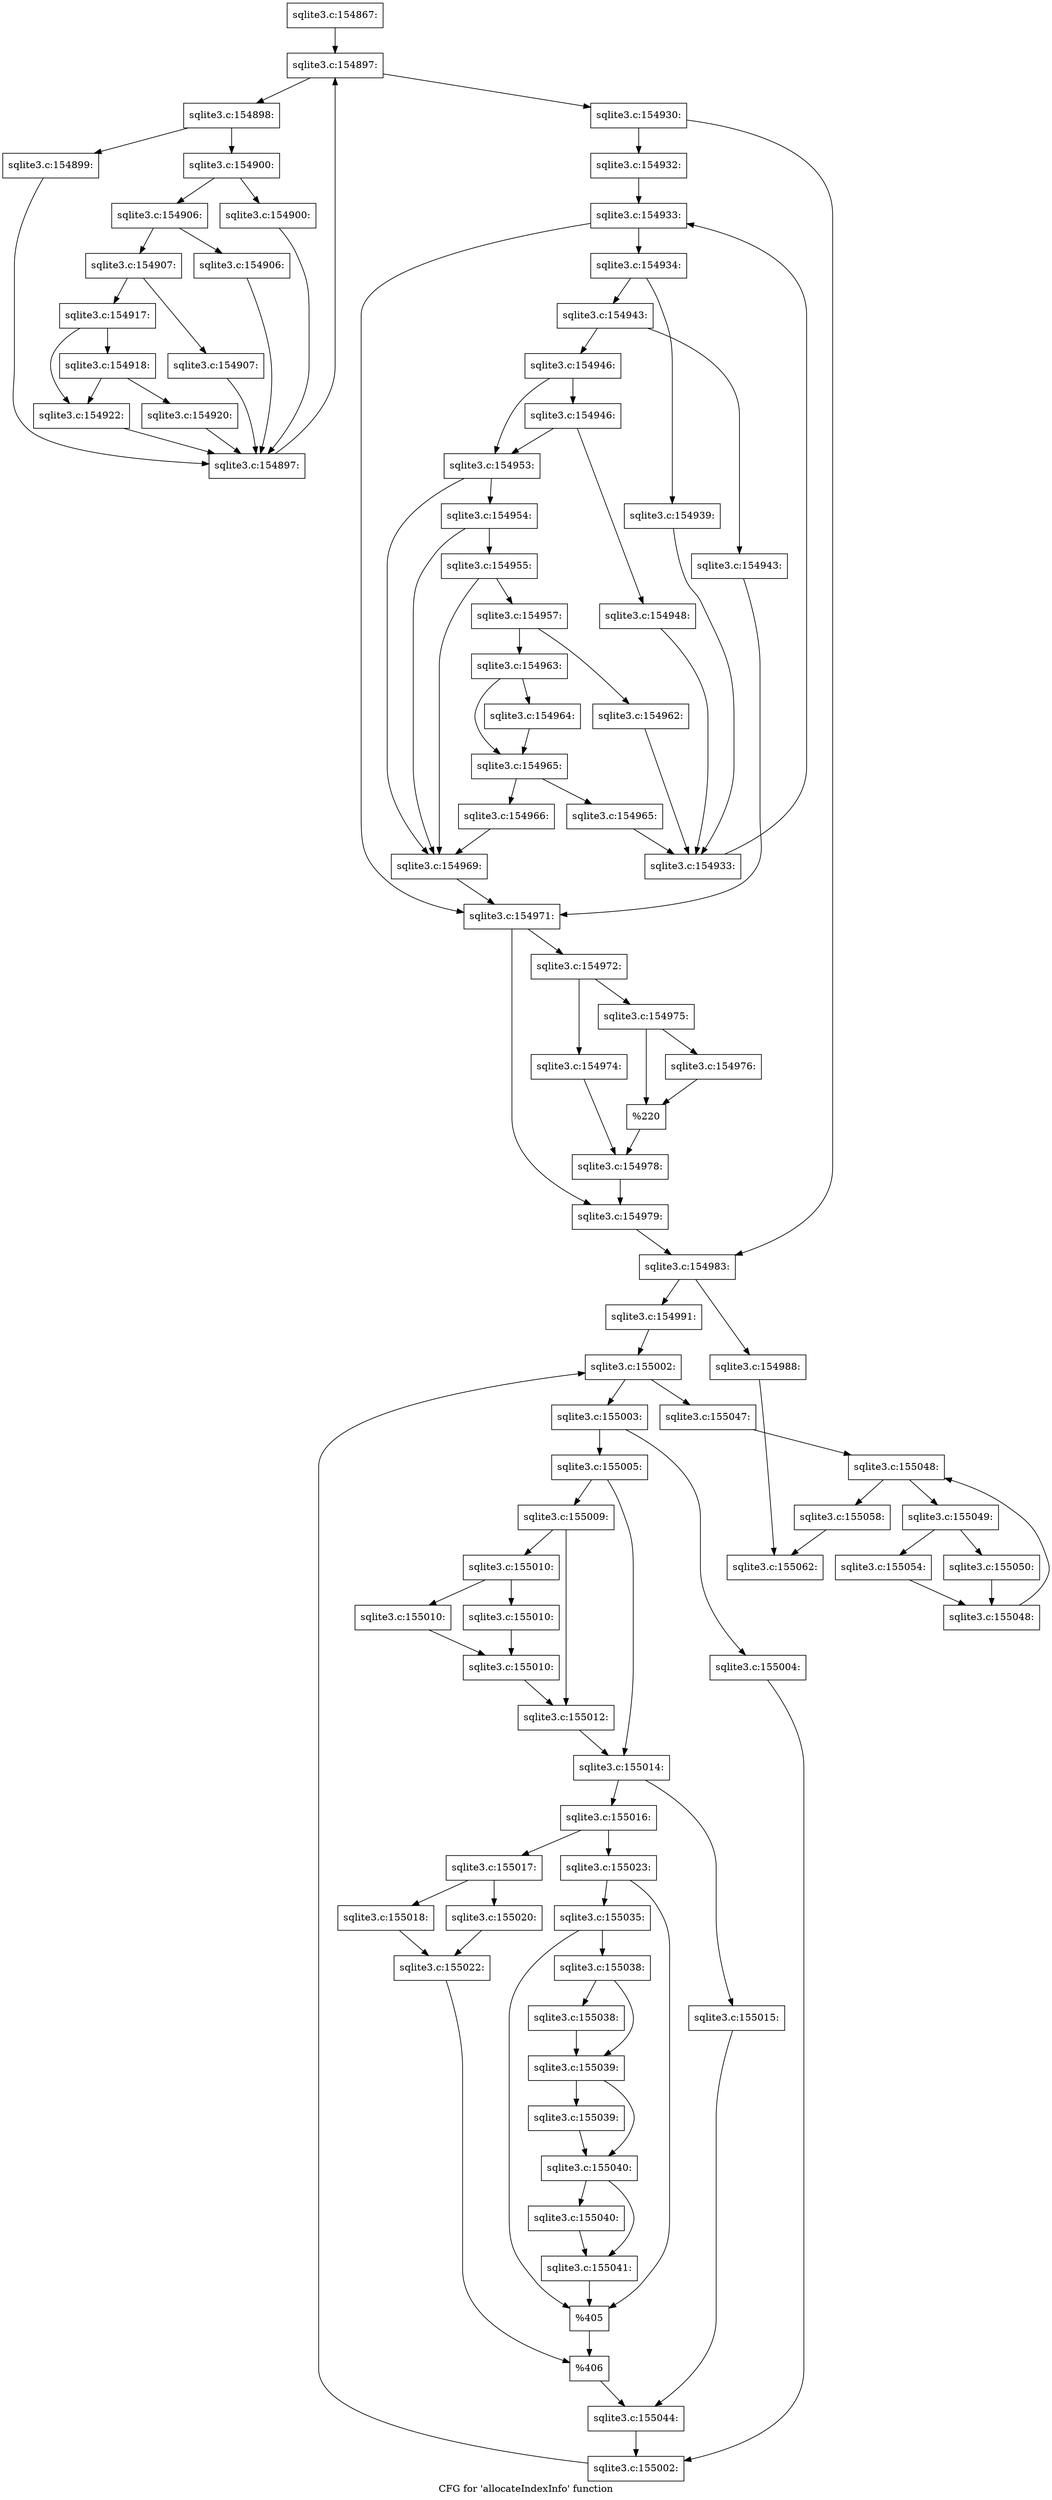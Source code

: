digraph "CFG for 'allocateIndexInfo' function" {
	label="CFG for 'allocateIndexInfo' function";

	Node0x55c0f96bd6b0 [shape=record,label="{sqlite3.c:154867:}"];
	Node0x55c0f96bd6b0 -> Node0x55c0f96d5840;
	Node0x55c0f96d5840 [shape=record,label="{sqlite3.c:154897:}"];
	Node0x55c0f96d5840 -> Node0x55c0f96d5a60;
	Node0x55c0f96d5840 -> Node0x55c0f96d5280;
	Node0x55c0f96d5a60 [shape=record,label="{sqlite3.c:154898:}"];
	Node0x55c0f96d5a60 -> Node0x55c0f96d6460;
	Node0x55c0f96d5a60 -> Node0x55c0f96d64b0;
	Node0x55c0f96d6460 [shape=record,label="{sqlite3.c:154899:}"];
	Node0x55c0f96d6460 -> Node0x55c0f96d59d0;
	Node0x55c0f96d64b0 [shape=record,label="{sqlite3.c:154900:}"];
	Node0x55c0f96d64b0 -> Node0x55c0f96d6be0;
	Node0x55c0f96d64b0 -> Node0x55c0f96d6c30;
	Node0x55c0f96d6be0 [shape=record,label="{sqlite3.c:154900:}"];
	Node0x55c0f96d6be0 -> Node0x55c0f96d59d0;
	Node0x55c0f96d6c30 [shape=record,label="{sqlite3.c:154906:}"];
	Node0x55c0f96d6c30 -> Node0x55c0f96d72c0;
	Node0x55c0f96d6c30 -> Node0x55c0f96d7310;
	Node0x55c0f96d72c0 [shape=record,label="{sqlite3.c:154906:}"];
	Node0x55c0f96d72c0 -> Node0x55c0f96d59d0;
	Node0x55c0f96d7310 [shape=record,label="{sqlite3.c:154907:}"];
	Node0x55c0f96d7310 -> Node0x55c0f96d7a90;
	Node0x55c0f96d7310 -> Node0x55c0f96d7ae0;
	Node0x55c0f96d7a90 [shape=record,label="{sqlite3.c:154907:}"];
	Node0x55c0f96d7a90 -> Node0x55c0f96d59d0;
	Node0x55c0f96d7ae0 [shape=record,label="{sqlite3.c:154917:}"];
	Node0x55c0f96d7ae0 -> Node0x55c0f96d8270;
	Node0x55c0f96d7ae0 -> Node0x55c0f96d8220;
	Node0x55c0f96d8270 [shape=record,label="{sqlite3.c:154918:}"];
	Node0x55c0f96d8270 -> Node0x55c0f96d8220;
	Node0x55c0f96d8270 -> Node0x55c0f96d81d0;
	Node0x55c0f96d81d0 [shape=record,label="{sqlite3.c:154920:}"];
	Node0x55c0f96d81d0 -> Node0x55c0f96d59d0;
	Node0x55c0f96d8220 [shape=record,label="{sqlite3.c:154922:}"];
	Node0x55c0f96d8220 -> Node0x55c0f96d59d0;
	Node0x55c0f96d59d0 [shape=record,label="{sqlite3.c:154897:}"];
	Node0x55c0f96d59d0 -> Node0x55c0f96d5840;
	Node0x55c0f96d5280 [shape=record,label="{sqlite3.c:154930:}"];
	Node0x55c0f96d5280 -> Node0x55c0f96d9e70;
	Node0x55c0f96d5280 -> Node0x55c0f96d9ec0;
	Node0x55c0f96d9e70 [shape=record,label="{sqlite3.c:154932:}"];
	Node0x55c0f96d9e70 -> Node0x55c0f96da850;
	Node0x55c0f96da850 [shape=record,label="{sqlite3.c:154933:}"];
	Node0x55c0f96da850 -> Node0x55c0f96daa70;
	Node0x55c0f96da850 -> Node0x55c0f96da6a0;
	Node0x55c0f96daa70 [shape=record,label="{sqlite3.c:154934:}"];
	Node0x55c0f96daa70 -> Node0x55c0f96db9b0;
	Node0x55c0f96daa70 -> Node0x55c0f96dba00;
	Node0x55c0f96db9b0 [shape=record,label="{sqlite3.c:154939:}"];
	Node0x55c0f96db9b0 -> Node0x55c0f96da9e0;
	Node0x55c0f96dba00 [shape=record,label="{sqlite3.c:154943:}"];
	Node0x55c0f96dba00 -> Node0x55c0f96dbf70;
	Node0x55c0f96dba00 -> Node0x55c0f96dbfc0;
	Node0x55c0f96dbf70 [shape=record,label="{sqlite3.c:154943:}"];
	Node0x55c0f96dbf70 -> Node0x55c0f96da6a0;
	Node0x55c0f96dbfc0 [shape=record,label="{sqlite3.c:154946:}"];
	Node0x55c0f96dbfc0 -> Node0x55c0f96dca70;
	Node0x55c0f96dbfc0 -> Node0x55c0f96dca20;
	Node0x55c0f96dca70 [shape=record,label="{sqlite3.c:154946:}"];
	Node0x55c0f96dca70 -> Node0x55c0f96dc9d0;
	Node0x55c0f96dca70 -> Node0x55c0f96dca20;
	Node0x55c0f96dc9d0 [shape=record,label="{sqlite3.c:154948:}"];
	Node0x55c0f96dc9d0 -> Node0x55c0f96da9e0;
	Node0x55c0f96dca20 [shape=record,label="{sqlite3.c:154953:}"];
	Node0x55c0f96dca20 -> Node0x55c0f96dd800;
	Node0x55c0f96dca20 -> Node0x55c0f96dd730;
	Node0x55c0f96dd800 [shape=record,label="{sqlite3.c:154954:}"];
	Node0x55c0f96dd800 -> Node0x55c0f96dd780;
	Node0x55c0f96dd800 -> Node0x55c0f96dd730;
	Node0x55c0f96dd780 [shape=record,label="{sqlite3.c:154955:}"];
	Node0x55c0f96dd780 -> Node0x55c0f96dd6e0;
	Node0x55c0f96dd780 -> Node0x55c0f96dd730;
	Node0x55c0f96dd6e0 [shape=record,label="{sqlite3.c:154957:}"];
	Node0x55c0f96dd6e0 -> Node0x55c0f96df170;
	Node0x55c0f96dd6e0 -> Node0x55c0f96df1c0;
	Node0x55c0f96df170 [shape=record,label="{sqlite3.c:154962:}"];
	Node0x55c0f96df170 -> Node0x55c0f96da9e0;
	Node0x55c0f96df1c0 [shape=record,label="{sqlite3.c:154963:}"];
	Node0x55c0f96df1c0 -> Node0x55c0f96dfe90;
	Node0x55c0f96df1c0 -> Node0x55c0f96dfee0;
	Node0x55c0f96dfe90 [shape=record,label="{sqlite3.c:154964:}"];
	Node0x55c0f96dfe90 -> Node0x55c0f96dfee0;
	Node0x55c0f96dfee0 [shape=record,label="{sqlite3.c:154965:}"];
	Node0x55c0f96dfee0 -> Node0x55c0f96e03d0;
	Node0x55c0f96dfee0 -> Node0x55c0f96e0420;
	Node0x55c0f96e03d0 [shape=record,label="{sqlite3.c:154965:}"];
	Node0x55c0f96e03d0 -> Node0x55c0f96da9e0;
	Node0x55c0f96e0420 [shape=record,label="{sqlite3.c:154966:}"];
	Node0x55c0f96e0420 -> Node0x55c0f96dd730;
	Node0x55c0f96dd730 [shape=record,label="{sqlite3.c:154969:}"];
	Node0x55c0f96dd730 -> Node0x55c0f96da6a0;
	Node0x55c0f96da9e0 [shape=record,label="{sqlite3.c:154933:}"];
	Node0x55c0f96da9e0 -> Node0x55c0f96da850;
	Node0x55c0f96da6a0 [shape=record,label="{sqlite3.c:154971:}"];
	Node0x55c0f96da6a0 -> Node0x55c0f96e1080;
	Node0x55c0f96da6a0 -> Node0x55c0f96e10d0;
	Node0x55c0f96e1080 [shape=record,label="{sqlite3.c:154972:}"];
	Node0x55c0f96e1080 -> Node0x55c0f96e1600;
	Node0x55c0f96e1080 -> Node0x55c0f96e16a0;
	Node0x55c0f96e1600 [shape=record,label="{sqlite3.c:154974:}"];
	Node0x55c0f96e1600 -> Node0x55c0f96e1650;
	Node0x55c0f96e16a0 [shape=record,label="{sqlite3.c:154975:}"];
	Node0x55c0f96e16a0 -> Node0x55c0f96e2470;
	Node0x55c0f96e16a0 -> Node0x55c0f96e24c0;
	Node0x55c0f96e2470 [shape=record,label="{sqlite3.c:154976:}"];
	Node0x55c0f96e2470 -> Node0x55c0f96e24c0;
	Node0x55c0f96e24c0 [shape=record,label="{%220}"];
	Node0x55c0f96e24c0 -> Node0x55c0f96e1650;
	Node0x55c0f96e1650 [shape=record,label="{sqlite3.c:154978:}"];
	Node0x55c0f96e1650 -> Node0x55c0f96e10d0;
	Node0x55c0f96e10d0 [shape=record,label="{sqlite3.c:154979:}"];
	Node0x55c0f96e10d0 -> Node0x55c0f96d9ec0;
	Node0x55c0f96d9ec0 [shape=record,label="{sqlite3.c:154983:}"];
	Node0x55c0f96d9ec0 -> Node0x55c0f96e3dc0;
	Node0x55c0f96d9ec0 -> Node0x55c0f96e3e10;
	Node0x55c0f96e3dc0 [shape=record,label="{sqlite3.c:154988:}"];
	Node0x55c0f96e3dc0 -> Node0x55c0f96bd830;
	Node0x55c0f96e3e10 [shape=record,label="{sqlite3.c:154991:}"];
	Node0x55c0f96e3e10 -> Node0x55c0f96e6f40;
	Node0x55c0f96e6f40 [shape=record,label="{sqlite3.c:155002:}"];
	Node0x55c0f96e6f40 -> Node0x55c0f96e7160;
	Node0x55c0f96e6f40 -> Node0x55c0f96e6980;
	Node0x55c0f96e7160 [shape=record,label="{sqlite3.c:155003:}"];
	Node0x55c0f96e7160 -> Node0x55c0f96e79c0;
	Node0x55c0f96e7160 -> Node0x55c0f96e7a10;
	Node0x55c0f96e79c0 [shape=record,label="{sqlite3.c:155004:}"];
	Node0x55c0f96e79c0 -> Node0x55c0f96e70d0;
	Node0x55c0f96e7a10 [shape=record,label="{sqlite3.c:155005:}"];
	Node0x55c0f96e7a10 -> Node0x55c0f96e91f0;
	Node0x55c0f96e7a10 -> Node0x55c0f96e9240;
	Node0x55c0f96e91f0 [shape=record,label="{sqlite3.c:155009:}"];
	Node0x55c0f96e91f0 -> Node0x55c0f96e96c0;
	Node0x55c0f96e91f0 -> Node0x55c0f96e9710;
	Node0x55c0f96e96c0 [shape=record,label="{sqlite3.c:155010:}"];
	Node0x55c0f96e96c0 -> Node0x55c0f96e9d90;
	Node0x55c0f96e96c0 -> Node0x55c0f96e9de0;
	Node0x55c0f96e9d90 [shape=record,label="{sqlite3.c:155010:}"];
	Node0x55c0f96e9d90 -> Node0x55c0f96e9e30;
	Node0x55c0f96e9de0 [shape=record,label="{sqlite3.c:155010:}"];
	Node0x55c0f96e9de0 -> Node0x55c0f96e9e30;
	Node0x55c0f96e9e30 [shape=record,label="{sqlite3.c:155010:}"];
	Node0x55c0f96e9e30 -> Node0x55c0f96e9710;
	Node0x55c0f96e9710 [shape=record,label="{sqlite3.c:155012:}"];
	Node0x55c0f96e9710 -> Node0x55c0f96e9240;
	Node0x55c0f96e9240 [shape=record,label="{sqlite3.c:155014:}"];
	Node0x55c0f96e9240 -> Node0x55c0f96ea900;
	Node0x55c0f96e9240 -> Node0x55c0f96ea9a0;
	Node0x55c0f96ea900 [shape=record,label="{sqlite3.c:155015:}"];
	Node0x55c0f96ea900 -> Node0x55c0f96ea950;
	Node0x55c0f96ea9a0 [shape=record,label="{sqlite3.c:155016:}"];
	Node0x55c0f96ea9a0 -> Node0x55c0f96eb480;
	Node0x55c0f96ea9a0 -> Node0x55c0f96eb520;
	Node0x55c0f96eb480 [shape=record,label="{sqlite3.c:155017:}"];
	Node0x55c0f96eb480 -> Node0x55c0f96eba50;
	Node0x55c0f96eb480 -> Node0x55c0f96ebaf0;
	Node0x55c0f96eba50 [shape=record,label="{sqlite3.c:155018:}"];
	Node0x55c0f96eba50 -> Node0x55c0f96ebaa0;
	Node0x55c0f96ebaf0 [shape=record,label="{sqlite3.c:155020:}"];
	Node0x55c0f96ebaf0 -> Node0x55c0f96ebaa0;
	Node0x55c0f96ebaa0 [shape=record,label="{sqlite3.c:155022:}"];
	Node0x55c0f96ebaa0 -> Node0x55c0f96eb4d0;
	Node0x55c0f96eb520 [shape=record,label="{sqlite3.c:155023:}"];
	Node0x55c0f96eb520 -> Node0x55c0f96ed1e0;
	Node0x55c0f96eb520 -> Node0x55c0f96ed190;
	Node0x55c0f96ed1e0 [shape=record,label="{sqlite3.c:155035:}"];
	Node0x55c0f96ed1e0 -> Node0x55c0f96ed140;
	Node0x55c0f96ed1e0 -> Node0x55c0f96ed190;
	Node0x55c0f96ed140 [shape=record,label="{sqlite3.c:155038:}"];
	Node0x55c0f96ed140 -> Node0x55c0f96edd70;
	Node0x55c0f96ed140 -> Node0x55c0f96eddc0;
	Node0x55c0f96edd70 [shape=record,label="{sqlite3.c:155038:}"];
	Node0x55c0f96edd70 -> Node0x55c0f96eddc0;
	Node0x55c0f96eddc0 [shape=record,label="{sqlite3.c:155039:}"];
	Node0x55c0f96eddc0 -> Node0x55c0f96ee620;
	Node0x55c0f96eddc0 -> Node0x55c0f96ee670;
	Node0x55c0f96ee620 [shape=record,label="{sqlite3.c:155039:}"];
	Node0x55c0f96ee620 -> Node0x55c0f96ee670;
	Node0x55c0f96ee670 [shape=record,label="{sqlite3.c:155040:}"];
	Node0x55c0f96ee670 -> Node0x55c0f96eeee0;
	Node0x55c0f96ee670 -> Node0x55c0f96eef30;
	Node0x55c0f96eeee0 [shape=record,label="{sqlite3.c:155040:}"];
	Node0x55c0f96eeee0 -> Node0x55c0f96eef30;
	Node0x55c0f96eef30 [shape=record,label="{sqlite3.c:155041:}"];
	Node0x55c0f96eef30 -> Node0x55c0f96ed190;
	Node0x55c0f96ed190 [shape=record,label="{%405}"];
	Node0x55c0f96ed190 -> Node0x55c0f96eb4d0;
	Node0x55c0f96eb4d0 [shape=record,label="{%406}"];
	Node0x55c0f96eb4d0 -> Node0x55c0f96ea950;
	Node0x55c0f96ea950 [shape=record,label="{sqlite3.c:155044:}"];
	Node0x55c0f96ea950 -> Node0x55c0f96e70d0;
	Node0x55c0f96e70d0 [shape=record,label="{sqlite3.c:155002:}"];
	Node0x55c0f96e70d0 -> Node0x55c0f96e6f40;
	Node0x55c0f96e6980 [shape=record,label="{sqlite3.c:155047:}"];
	Node0x55c0f96e6980 -> Node0x55c0f96f0740;
	Node0x55c0f96f0740 [shape=record,label="{sqlite3.c:155048:}"];
	Node0x55c0f96f0740 -> Node0x55c0f96f0960;
	Node0x55c0f96f0740 -> Node0x55c0f96f04a0;
	Node0x55c0f96f0960 [shape=record,label="{sqlite3.c:155049:}"];
	Node0x55c0f96f0960 -> Node0x55c0f96f15b0;
	Node0x55c0f96f0960 -> Node0x55c0f96f1600;
	Node0x55c0f96f15b0 [shape=record,label="{sqlite3.c:155050:}"];
	Node0x55c0f96f15b0 -> Node0x55c0f96f08d0;
	Node0x55c0f96f1600 [shape=record,label="{sqlite3.c:155054:}"];
	Node0x55c0f96f1600 -> Node0x55c0f96f08d0;
	Node0x55c0f96f08d0 [shape=record,label="{sqlite3.c:155048:}"];
	Node0x55c0f96f08d0 -> Node0x55c0f96f0740;
	Node0x55c0f96f04a0 [shape=record,label="{sqlite3.c:155058:}"];
	Node0x55c0f96f04a0 -> Node0x55c0f96bd830;
	Node0x55c0f96bd830 [shape=record,label="{sqlite3.c:155062:}"];
}
